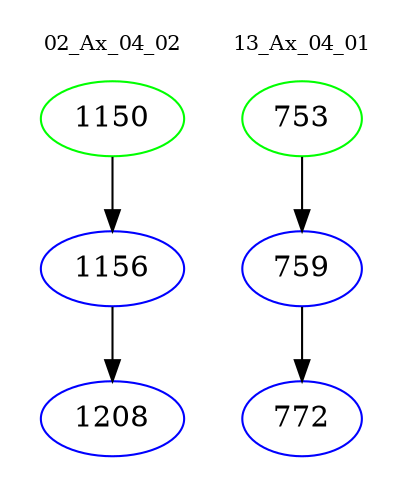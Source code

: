 digraph{
subgraph cluster_0 {
color = white
label = "02_Ax_04_02";
fontsize=10;
T0_1150 [label="1150", color="green"]
T0_1150 -> T0_1156 [color="black"]
T0_1156 [label="1156", color="blue"]
T0_1156 -> T0_1208 [color="black"]
T0_1208 [label="1208", color="blue"]
}
subgraph cluster_1 {
color = white
label = "13_Ax_04_01";
fontsize=10;
T1_753 [label="753", color="green"]
T1_753 -> T1_759 [color="black"]
T1_759 [label="759", color="blue"]
T1_759 -> T1_772 [color="black"]
T1_772 [label="772", color="blue"]
}
}
